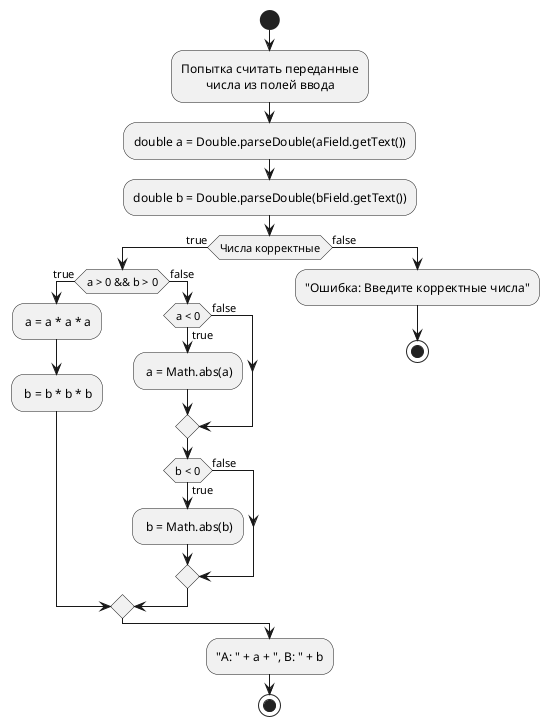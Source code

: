 @startuml
start
:Попытка считать переданные
        числа из полей ввода;
:double a = Double.parseDouble(aField.getText());
:double b = Double.parseDouble(bField.getText());
if (Числа корректные) then (true)
    if (a > 0 && b > 0) then (true)
    : a = a * a * a;
    : b = b * b * b;
    else (false)
        if (a < 0) then (true)
        : a = Math.abs(a);
        else (false)
        endif
        if (b < 0) then (true)
        : b = Math.abs(b);
        else (false)
        endif
    endif
else (false)
  :"Ошибка: Введите корректные числа";
  stop
endif
:"A: " + a + ", B: " + b;
stop
@enduml

